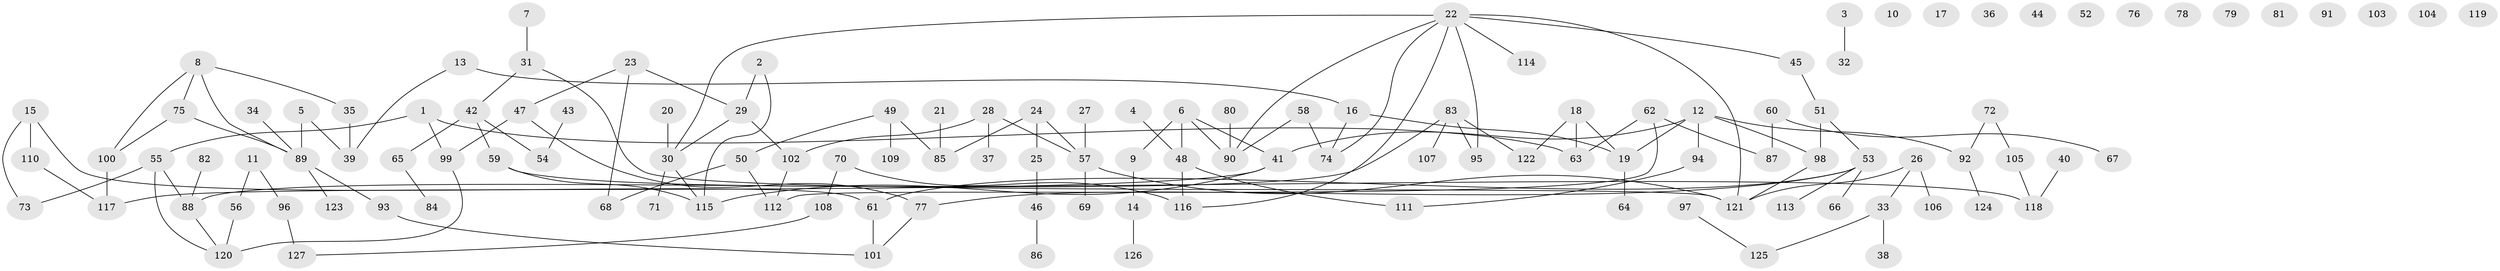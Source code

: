 // Generated by graph-tools (version 1.1) at 2025/12/03/09/25 04:12:52]
// undirected, 127 vertices, 141 edges
graph export_dot {
graph [start="1"]
  node [color=gray90,style=filled];
  1;
  2;
  3;
  4;
  5;
  6;
  7;
  8;
  9;
  10;
  11;
  12;
  13;
  14;
  15;
  16;
  17;
  18;
  19;
  20;
  21;
  22;
  23;
  24;
  25;
  26;
  27;
  28;
  29;
  30;
  31;
  32;
  33;
  34;
  35;
  36;
  37;
  38;
  39;
  40;
  41;
  42;
  43;
  44;
  45;
  46;
  47;
  48;
  49;
  50;
  51;
  52;
  53;
  54;
  55;
  56;
  57;
  58;
  59;
  60;
  61;
  62;
  63;
  64;
  65;
  66;
  67;
  68;
  69;
  70;
  71;
  72;
  73;
  74;
  75;
  76;
  77;
  78;
  79;
  80;
  81;
  82;
  83;
  84;
  85;
  86;
  87;
  88;
  89;
  90;
  91;
  92;
  93;
  94;
  95;
  96;
  97;
  98;
  99;
  100;
  101;
  102;
  103;
  104;
  105;
  106;
  107;
  108;
  109;
  110;
  111;
  112;
  113;
  114;
  115;
  116;
  117;
  118;
  119;
  120;
  121;
  122;
  123;
  124;
  125;
  126;
  127;
  1 -- 55;
  1 -- 63;
  1 -- 99;
  2 -- 29;
  2 -- 115;
  3 -- 32;
  4 -- 48;
  5 -- 39;
  5 -- 89;
  6 -- 9;
  6 -- 41;
  6 -- 48;
  6 -- 90;
  7 -- 31;
  8 -- 35;
  8 -- 75;
  8 -- 89;
  8 -- 100;
  9 -- 14;
  11 -- 56;
  11 -- 96;
  12 -- 19;
  12 -- 41;
  12 -- 92;
  12 -- 94;
  12 -- 98;
  13 -- 16;
  13 -- 39;
  14 -- 126;
  15 -- 61;
  15 -- 73;
  15 -- 110;
  16 -- 19;
  16 -- 74;
  18 -- 19;
  18 -- 63;
  18 -- 122;
  19 -- 64;
  20 -- 30;
  21 -- 85;
  22 -- 30;
  22 -- 45;
  22 -- 74;
  22 -- 90;
  22 -- 95;
  22 -- 114;
  22 -- 116;
  22 -- 121;
  23 -- 29;
  23 -- 47;
  23 -- 68;
  24 -- 25;
  24 -- 57;
  24 -- 85;
  25 -- 46;
  26 -- 33;
  26 -- 106;
  26 -- 121;
  27 -- 57;
  28 -- 37;
  28 -- 57;
  28 -- 102;
  29 -- 30;
  29 -- 102;
  30 -- 71;
  30 -- 115;
  31 -- 42;
  31 -- 121;
  33 -- 38;
  33 -- 125;
  34 -- 89;
  35 -- 39;
  40 -- 118;
  41 -- 115;
  41 -- 117;
  42 -- 54;
  42 -- 59;
  42 -- 65;
  43 -- 54;
  45 -- 51;
  46 -- 86;
  47 -- 77;
  47 -- 99;
  48 -- 111;
  48 -- 116;
  49 -- 50;
  49 -- 85;
  49 -- 109;
  50 -- 68;
  50 -- 112;
  51 -- 53;
  51 -- 98;
  53 -- 61;
  53 -- 66;
  53 -- 77;
  53 -- 113;
  55 -- 73;
  55 -- 88;
  55 -- 120;
  56 -- 120;
  57 -- 69;
  57 -- 121;
  58 -- 74;
  58 -- 90;
  59 -- 115;
  59 -- 118;
  60 -- 67;
  60 -- 87;
  61 -- 101;
  62 -- 63;
  62 -- 87;
  62 -- 112;
  65 -- 84;
  70 -- 108;
  70 -- 116;
  72 -- 92;
  72 -- 105;
  75 -- 89;
  75 -- 100;
  77 -- 101;
  80 -- 90;
  82 -- 88;
  83 -- 88;
  83 -- 95;
  83 -- 107;
  83 -- 122;
  88 -- 120;
  89 -- 93;
  89 -- 123;
  92 -- 124;
  93 -- 101;
  94 -- 111;
  96 -- 127;
  97 -- 125;
  98 -- 121;
  99 -- 120;
  100 -- 117;
  102 -- 112;
  105 -- 118;
  108 -- 127;
  110 -- 117;
}
